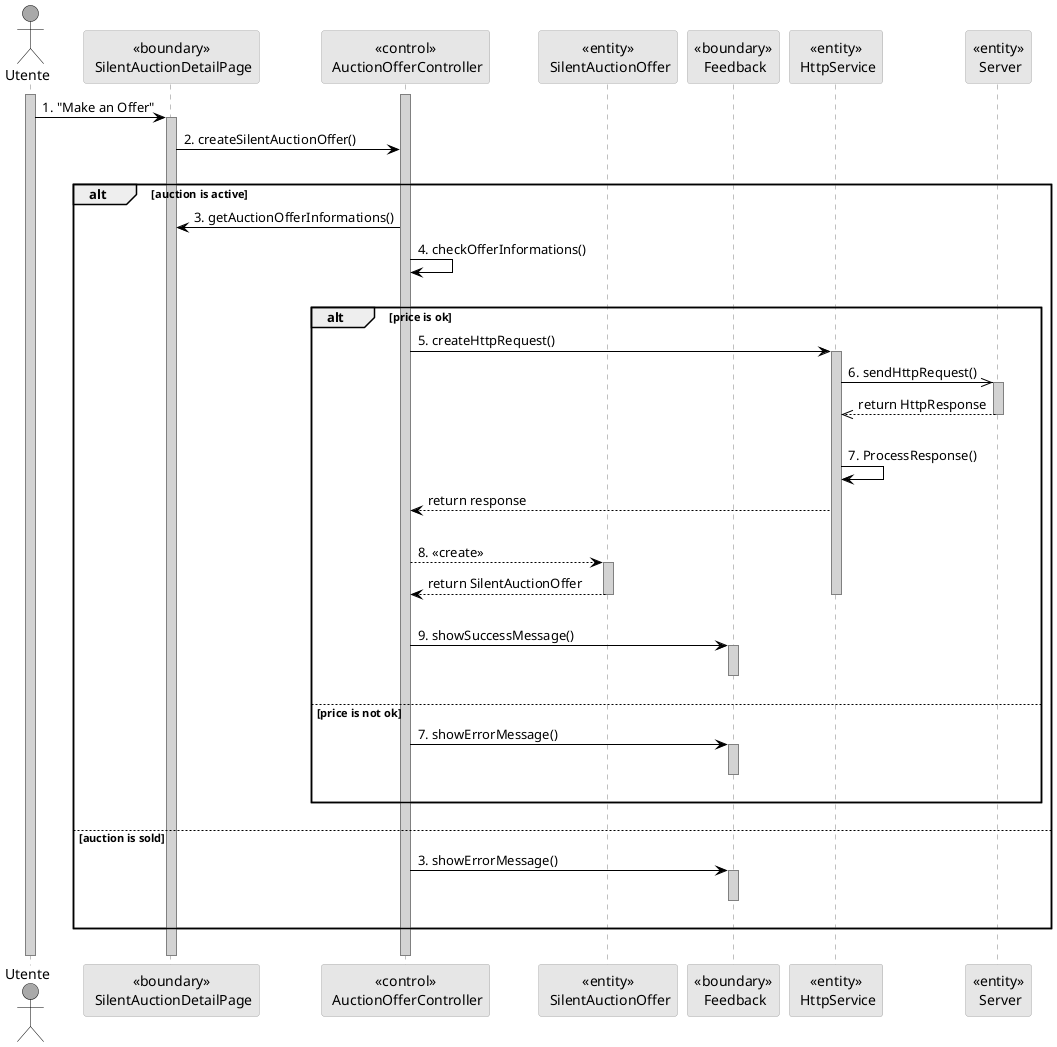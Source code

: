 @startuml
skinparam sequence {
  ActorBorderColor Black
  ActorBackgroundColor DarkGray

  ParticipantBackgroundColor #e6e6e6
  ParticipantBorderColor DarkGray

  BackgroundColor Red
  FontColor Black
  ArrowColor Black
  LifeLineBorderColor Gray
  LifeLineBackgroundColor LightGray
}

actor "Utente" as U
participant "<<boundary>>\n SilentAuctionDetailPage" as ADP
participant "<<control>>\n AuctionOfferController" as C
participant "<<entity>>\n SilentAuctionOffer" as AO
participant "<<boundary>>\n Feedback" as F
participant "<<entity>>\n HttpService" as H
participant "<<entity>>\n Server" as DB

activate U
activate C
U -> ADP : 1. "Make an Offer"
activate ADP

ADP -> C : 2. createSilentAuctionOffer()
||20||

alt auction is active
    C -> ADP : 3. getAuctionOfferInformations()
    C -> C : 4. checkOfferInformations()
    ||20||

    alt price is ok 
        C -> H : 5. createHttpRequest() 
        activate H 
        H ->> DB : 6. sendHttpRequest()
        activate DB 
        DB -->> H : return HttpResponse
        deactivate DB 
        ||20||

        H -> H : 7. ProcessResponse()
        H --> C : return response
        ||20||
  
        C --> AO : 8. <<create>> 
        activate AO 
        AO --> C : return SilentAuctionOffer
        deactivate AO
        ||20||
  
        deactivate H 
        C -> F : 9. showSuccessMessage() 
        activate F 
        deactivate F
        ||20||

    else price is not ok 
        C -> F : 7. showErrorMessage()
        activate F 
        deactivate F
        ||20||

    end 
    ||20||

else auction is sold 
    C -> F : 3. showErrorMessage()
    activate F 
    deactivate F 
    ||20||
end
||20||

deactivate ADP 
deactivate C 
deactivate U


@enduml